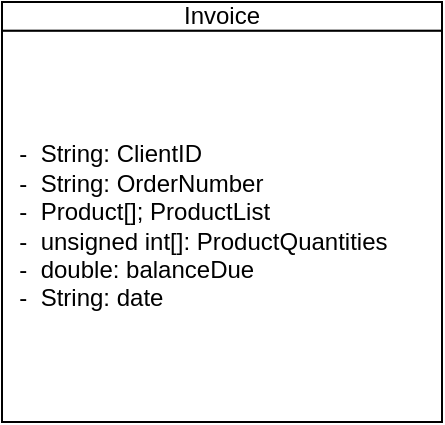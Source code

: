 <mxfile version="12.5.3" type="device"><diagram id="CLRaHryyYa0xOvTVhCor" name="Page-1"><mxGraphModel dx="600" dy="448" grid="1" gridSize="10" guides="1" tooltips="1" connect="1" arrows="1" fold="1" page="1" pageScale="1" pageWidth="850" pageHeight="1100" math="0" shadow="0"><root><mxCell id="0"/><mxCell id="1" parent="0"/><mxCell id="xvll8Nh_N9pdd9aSw5_w-8" value="-" style="group" vertex="1" connectable="0" parent="1"><mxGeometry x="470" y="40" width="220" height="210" as="geometry"/></mxCell><mxCell id="xvll8Nh_N9pdd9aSw5_w-6" value="Invoice" style="text;html=1;align=center;verticalAlign=middle;whiteSpace=wrap;rounded=0;strokeColor=#000000;fillColor=#ffffff;" vertex="1" parent="xvll8Nh_N9pdd9aSw5_w-8"><mxGeometry width="220.0" height="14.412" as="geometry"/></mxCell><mxCell id="xvll8Nh_N9pdd9aSw5_w-7" value="&amp;nbsp; -&amp;nbsp; String: ClientID&lt;br&gt;&amp;nbsp; -&amp;nbsp; String: OrderNumber&lt;br&gt;&amp;nbsp; -&amp;nbsp; Product[]; ProductList&lt;br&gt;&amp;nbsp; -&amp;nbsp; unsigned int[]: ProductQuantities&lt;br&gt;&amp;nbsp; -&amp;nbsp; double: balanceDue&lt;br&gt;&amp;nbsp; -&amp;nbsp; String: date" style="text;html=1;align=left;verticalAlign=middle;whiteSpace=wrap;rounded=0;strokeColor=#000000;fillColor=#ffffff;" vertex="1" parent="xvll8Nh_N9pdd9aSw5_w-8"><mxGeometry y="14.41" width="220.0" height="195.59" as="geometry"/></mxCell></root></mxGraphModel></diagram></mxfile>